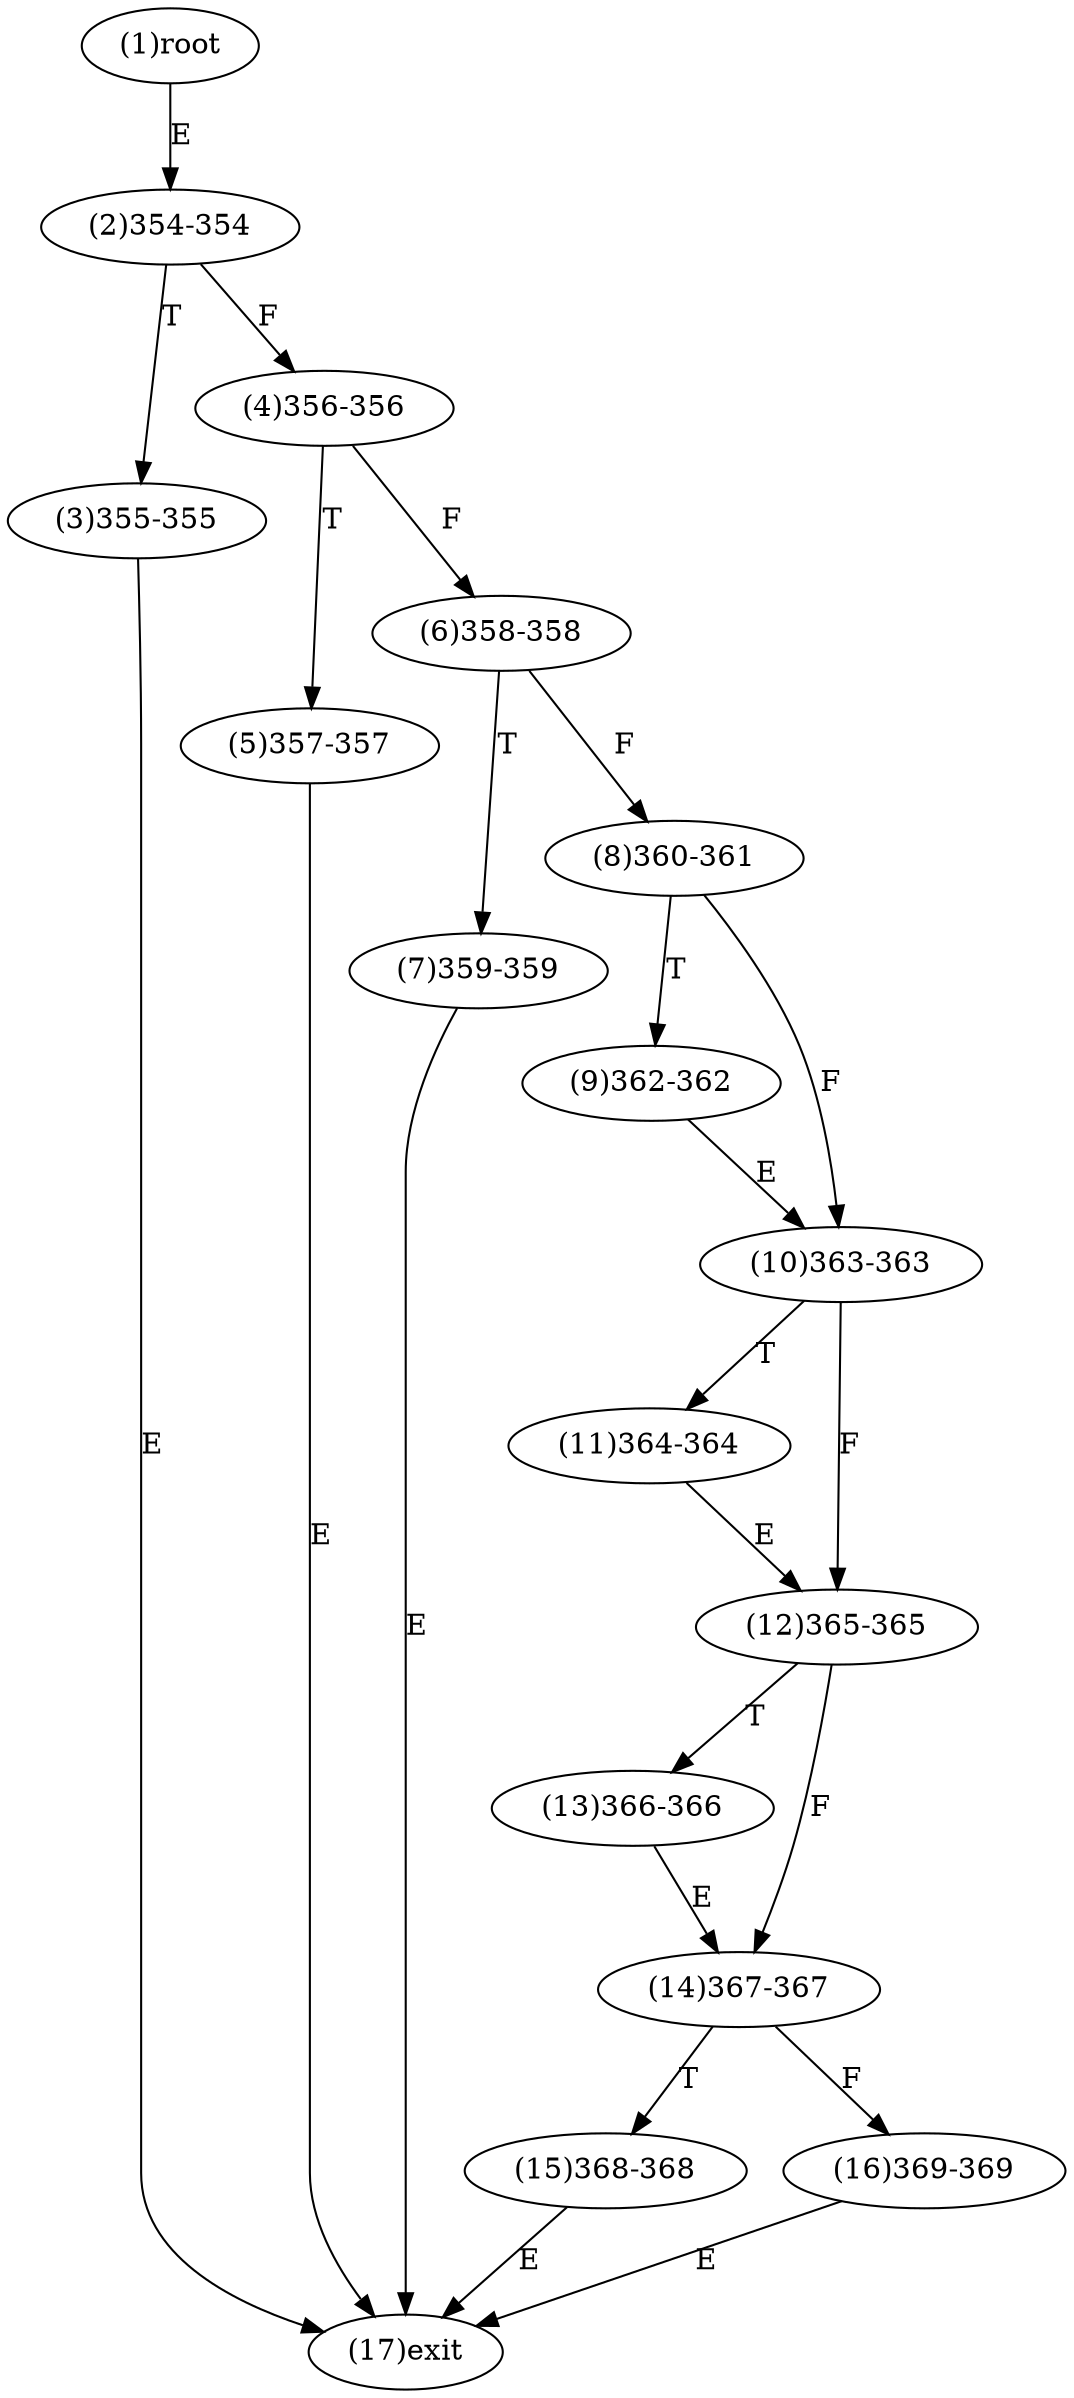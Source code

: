 digraph "" { 
1[ label="(1)root"];
2[ label="(2)354-354"];
3[ label="(3)355-355"];
4[ label="(4)356-356"];
5[ label="(5)357-357"];
6[ label="(6)358-358"];
7[ label="(7)359-359"];
8[ label="(8)360-361"];
9[ label="(9)362-362"];
10[ label="(10)363-363"];
11[ label="(11)364-364"];
12[ label="(12)365-365"];
13[ label="(13)366-366"];
14[ label="(14)367-367"];
15[ label="(15)368-368"];
17[ label="(17)exit"];
16[ label="(16)369-369"];
1->2[ label="E"];
2->4[ label="F"];
2->3[ label="T"];
3->17[ label="E"];
4->6[ label="F"];
4->5[ label="T"];
5->17[ label="E"];
6->8[ label="F"];
6->7[ label="T"];
7->17[ label="E"];
8->10[ label="F"];
8->9[ label="T"];
9->10[ label="E"];
10->12[ label="F"];
10->11[ label="T"];
11->12[ label="E"];
12->14[ label="F"];
12->13[ label="T"];
13->14[ label="E"];
14->16[ label="F"];
14->15[ label="T"];
15->17[ label="E"];
16->17[ label="E"];
}